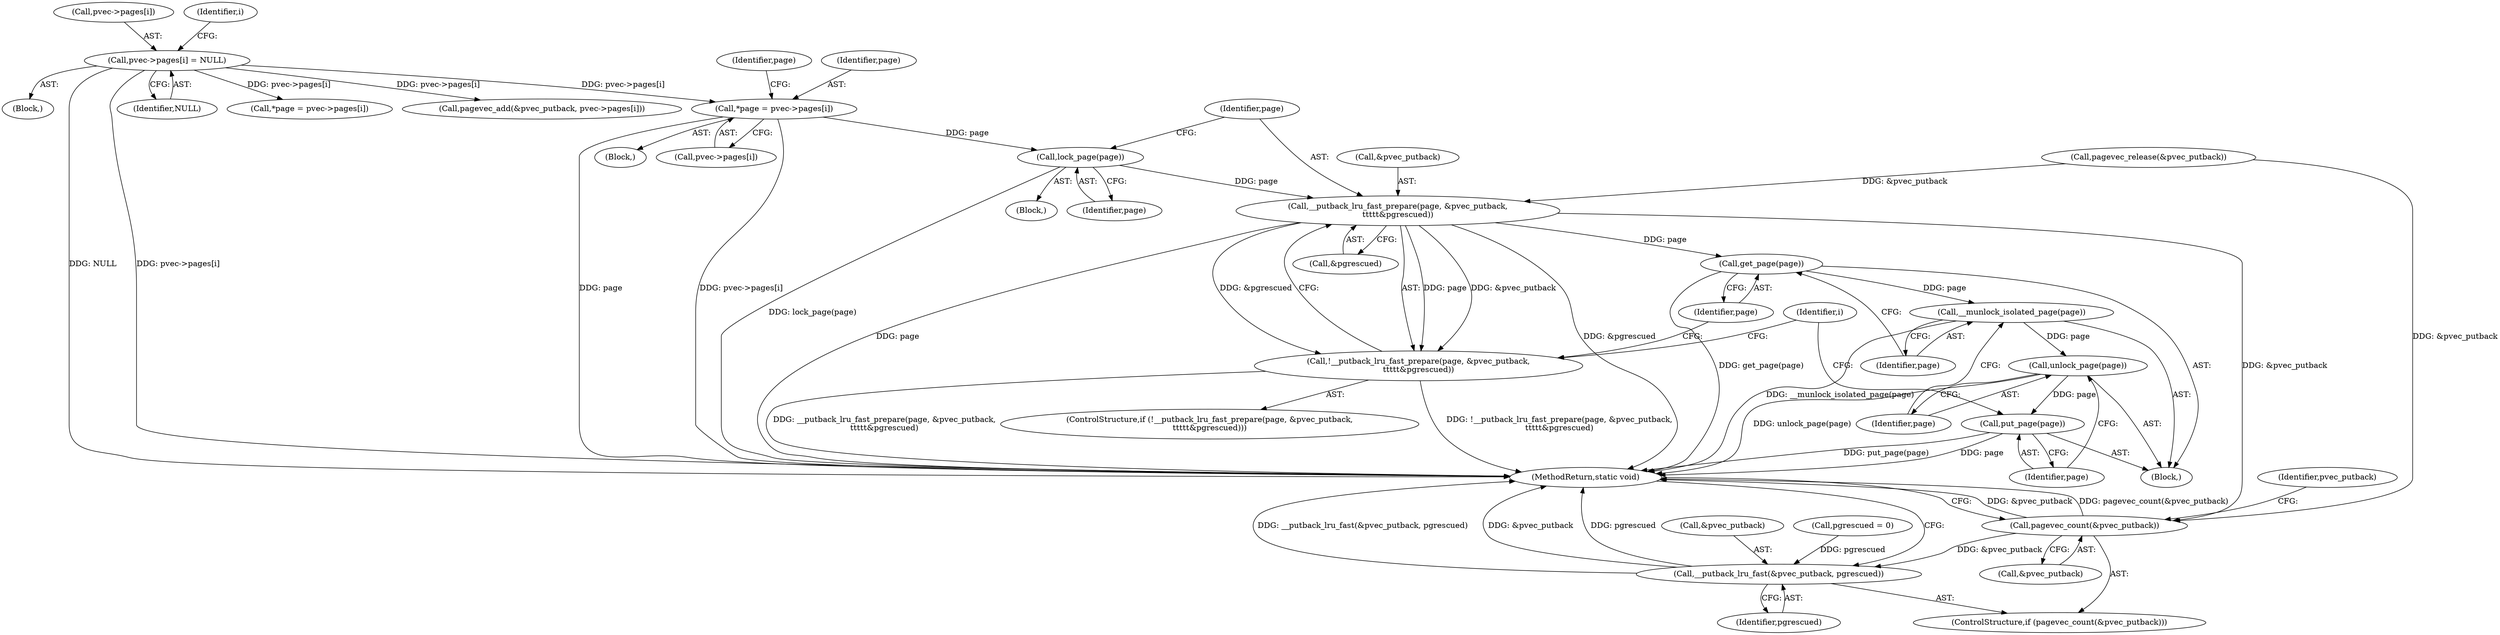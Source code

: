 digraph "0_linux_70feee0e1ef331b22cc51f383d532a0d043fbdcc@array" {
"1000206" [label="(Call,*page = pvec->pages[i])"];
"1000170" [label="(Call,pvec->pages[i] = NULL)"];
"1000216" [label="(Call,lock_page(page))"];
"1000220" [label="(Call,__putback_lru_fast_prepare(page, &pvec_putback,\n\t\t\t\t\t&pgrescued))"];
"1000219" [label="(Call,!__putback_lru_fast_prepare(page, &pvec_putback,\n\t\t\t\t\t&pgrescued))"];
"1000227" [label="(Call,get_page(page))"];
"1000229" [label="(Call,__munlock_isolated_page(page))"];
"1000231" [label="(Call,unlock_page(page))"];
"1000233" [label="(Call,put_page(page))"];
"1000236" [label="(Call,pagevec_count(&pvec_putback))"];
"1000239" [label="(Call,__putback_lru_fast(&pvec_putback, pgrescued))"];
"1000217" [label="(Identifier,page)"];
"1000235" [label="(ControlStructure,if (pagevec_count(&pvec_putback)))"];
"1000226" [label="(Block,)"];
"1000233" [label="(Call,put_page(page))"];
"1000171" [label="(Call,pvec->pages[i])"];
"1000143" [label="(Call,*page = pvec->pages[i])"];
"1000206" [label="(Call,*page = pvec->pages[i])"];
"1000170" [label="(Call,pvec->pages[i] = NULL)"];
"1000219" [label="(Call,!__putback_lru_fast_prepare(page, &pvec_putback,\n\t\t\t\t\t&pgrescued))"];
"1000237" [label="(Call,&pvec_putback)"];
"1000162" [label="(Call,pagevec_add(&pvec_putback, pvec->pages[i]))"];
"1000192" [label="(Call,pagevec_release(&pvec_putback))"];
"1000214" [label="(Identifier,page)"];
"1000141" [label="(Block,)"];
"1000232" [label="(Identifier,page)"];
"1000243" [label="(MethodReturn,static void)"];
"1000203" [label="(Identifier,i)"];
"1000240" [label="(Call,&pvec_putback)"];
"1000241" [label="(Identifier,pvec_putback)"];
"1000215" [label="(Block,)"];
"1000242" [label="(Identifier,pgrescued)"];
"1000218" [label="(ControlStructure,if (!__putback_lru_fast_prepare(page, &pvec_putback,\n\t\t\t\t\t&pgrescued)))"];
"1000230" [label="(Identifier,page)"];
"1000122" [label="(Call,pgrescued = 0)"];
"1000208" [label="(Call,pvec->pages[i])"];
"1000220" [label="(Call,__putback_lru_fast_prepare(page, &pvec_putback,\n\t\t\t\t\t&pgrescued))"];
"1000229" [label="(Call,__munlock_isolated_page(page))"];
"1000140" [label="(Identifier,i)"];
"1000234" [label="(Identifier,page)"];
"1000207" [label="(Identifier,page)"];
"1000221" [label="(Identifier,page)"];
"1000228" [label="(Identifier,page)"];
"1000222" [label="(Call,&pvec_putback)"];
"1000224" [label="(Call,&pgrescued)"];
"1000227" [label="(Call,get_page(page))"];
"1000176" [label="(Identifier,NULL)"];
"1000231" [label="(Call,unlock_page(page))"];
"1000236" [label="(Call,pagevec_count(&pvec_putback))"];
"1000216" [label="(Call,lock_page(page))"];
"1000204" [label="(Block,)"];
"1000239" [label="(Call,__putback_lru_fast(&pvec_putback, pgrescued))"];
"1000206" -> "1000204"  [label="AST: "];
"1000206" -> "1000208"  [label="CFG: "];
"1000207" -> "1000206"  [label="AST: "];
"1000208" -> "1000206"  [label="AST: "];
"1000214" -> "1000206"  [label="CFG: "];
"1000206" -> "1000243"  [label="DDG: page"];
"1000206" -> "1000243"  [label="DDG: pvec->pages[i]"];
"1000170" -> "1000206"  [label="DDG: pvec->pages[i]"];
"1000206" -> "1000216"  [label="DDG: page"];
"1000170" -> "1000141"  [label="AST: "];
"1000170" -> "1000176"  [label="CFG: "];
"1000171" -> "1000170"  [label="AST: "];
"1000176" -> "1000170"  [label="AST: "];
"1000140" -> "1000170"  [label="CFG: "];
"1000170" -> "1000243"  [label="DDG: NULL"];
"1000170" -> "1000243"  [label="DDG: pvec->pages[i]"];
"1000170" -> "1000143"  [label="DDG: pvec->pages[i]"];
"1000170" -> "1000162"  [label="DDG: pvec->pages[i]"];
"1000216" -> "1000215"  [label="AST: "];
"1000216" -> "1000217"  [label="CFG: "];
"1000217" -> "1000216"  [label="AST: "];
"1000221" -> "1000216"  [label="CFG: "];
"1000216" -> "1000243"  [label="DDG: lock_page(page)"];
"1000216" -> "1000220"  [label="DDG: page"];
"1000220" -> "1000219"  [label="AST: "];
"1000220" -> "1000224"  [label="CFG: "];
"1000221" -> "1000220"  [label="AST: "];
"1000222" -> "1000220"  [label="AST: "];
"1000224" -> "1000220"  [label="AST: "];
"1000219" -> "1000220"  [label="CFG: "];
"1000220" -> "1000243"  [label="DDG: page"];
"1000220" -> "1000243"  [label="DDG: &pgrescued"];
"1000220" -> "1000219"  [label="DDG: page"];
"1000220" -> "1000219"  [label="DDG: &pvec_putback"];
"1000220" -> "1000219"  [label="DDG: &pgrescued"];
"1000192" -> "1000220"  [label="DDG: &pvec_putback"];
"1000220" -> "1000227"  [label="DDG: page"];
"1000220" -> "1000236"  [label="DDG: &pvec_putback"];
"1000219" -> "1000218"  [label="AST: "];
"1000228" -> "1000219"  [label="CFG: "];
"1000203" -> "1000219"  [label="CFG: "];
"1000219" -> "1000243"  [label="DDG: !__putback_lru_fast_prepare(page, &pvec_putback,\n\t\t\t\t\t&pgrescued)"];
"1000219" -> "1000243"  [label="DDG: __putback_lru_fast_prepare(page, &pvec_putback,\n\t\t\t\t\t&pgrescued)"];
"1000227" -> "1000226"  [label="AST: "];
"1000227" -> "1000228"  [label="CFG: "];
"1000228" -> "1000227"  [label="AST: "];
"1000230" -> "1000227"  [label="CFG: "];
"1000227" -> "1000243"  [label="DDG: get_page(page)"];
"1000227" -> "1000229"  [label="DDG: page"];
"1000229" -> "1000226"  [label="AST: "];
"1000229" -> "1000230"  [label="CFG: "];
"1000230" -> "1000229"  [label="AST: "];
"1000232" -> "1000229"  [label="CFG: "];
"1000229" -> "1000243"  [label="DDG: __munlock_isolated_page(page)"];
"1000229" -> "1000231"  [label="DDG: page"];
"1000231" -> "1000226"  [label="AST: "];
"1000231" -> "1000232"  [label="CFG: "];
"1000232" -> "1000231"  [label="AST: "];
"1000234" -> "1000231"  [label="CFG: "];
"1000231" -> "1000243"  [label="DDG: unlock_page(page)"];
"1000231" -> "1000233"  [label="DDG: page"];
"1000233" -> "1000226"  [label="AST: "];
"1000233" -> "1000234"  [label="CFG: "];
"1000234" -> "1000233"  [label="AST: "];
"1000203" -> "1000233"  [label="CFG: "];
"1000233" -> "1000243"  [label="DDG: put_page(page)"];
"1000233" -> "1000243"  [label="DDG: page"];
"1000236" -> "1000235"  [label="AST: "];
"1000236" -> "1000237"  [label="CFG: "];
"1000237" -> "1000236"  [label="AST: "];
"1000241" -> "1000236"  [label="CFG: "];
"1000243" -> "1000236"  [label="CFG: "];
"1000236" -> "1000243"  [label="DDG: &pvec_putback"];
"1000236" -> "1000243"  [label="DDG: pagevec_count(&pvec_putback)"];
"1000192" -> "1000236"  [label="DDG: &pvec_putback"];
"1000236" -> "1000239"  [label="DDG: &pvec_putback"];
"1000239" -> "1000235"  [label="AST: "];
"1000239" -> "1000242"  [label="CFG: "];
"1000240" -> "1000239"  [label="AST: "];
"1000242" -> "1000239"  [label="AST: "];
"1000243" -> "1000239"  [label="CFG: "];
"1000239" -> "1000243"  [label="DDG: __putback_lru_fast(&pvec_putback, pgrescued)"];
"1000239" -> "1000243"  [label="DDG: &pvec_putback"];
"1000239" -> "1000243"  [label="DDG: pgrescued"];
"1000122" -> "1000239"  [label="DDG: pgrescued"];
}
